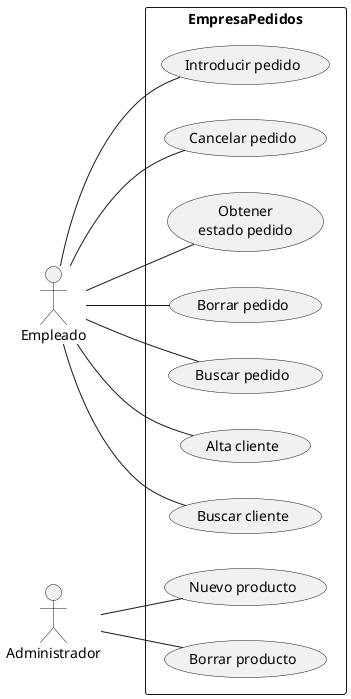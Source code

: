 @startuml

left to right direction

actor "Empleado" as e
actor "Administrador" as ad

rectangle EmpresaPedidos {
    usecase "Introducir pedido" as UC1
    usecase "Cancelar pedido" as UC2
    usecase "Obtener\nestado pedido" as UC3
    usecase "Borrar pedido" as UC4
    usecase "Buscar pedido" as UC5
    usecase "Alta cliente" as UC6
    usecase "Buscar cliente" as UC7
    usecase "Nuevo producto" as UC8
    usecase "Borrar producto" as UC9
}

e -- UC1
e -- UC2
e -- UC3
e -- UC4
e -- UC5
e -- UC6
e -- UC7
ad -- UC8
ad -- UC9

@enduml